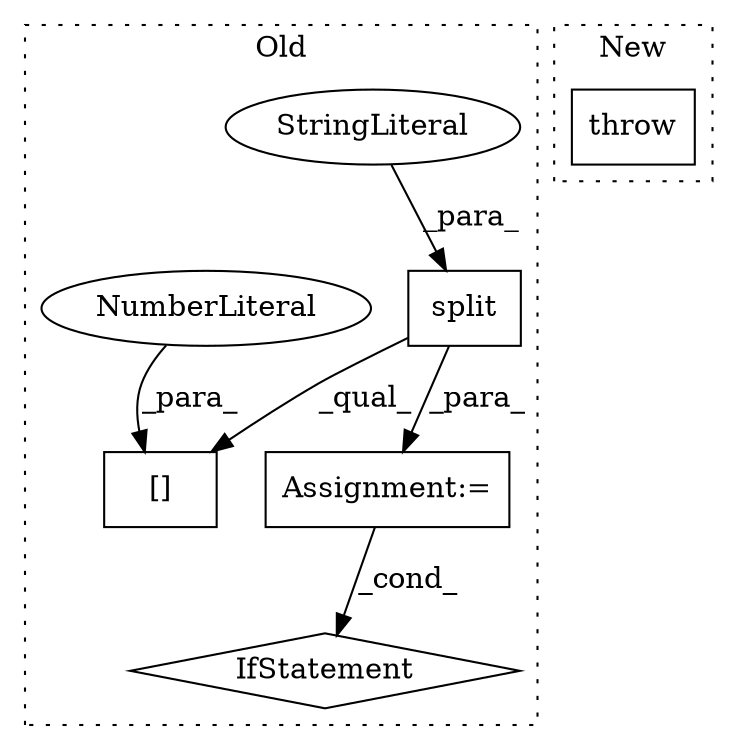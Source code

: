 digraph G {
subgraph cluster0 {
1 [label="split" a="32" s="3946,3955" l="6,1" shape="box"];
3 [label="StringLiteral" a="45" s="3952" l="3" shape="ellipse"];
4 [label="Assignment:=" a="7" s="3992" l="14" shape="box"];
5 [label="[]" a="2" s="4022,4032" l="9,1" shape="box"];
6 [label="NumberLiteral" a="34" s="4031" l="1" shape="ellipse"];
7 [label="IfStatement" a="25" s="4231" l="3" shape="diamond"];
label = "Old";
style="dotted";
}
subgraph cluster1 {
2 [label="throw" a="53" s="3568" l="6" shape="box"];
label = "New";
style="dotted";
}
1 -> 4 [label="_para_"];
1 -> 5 [label="_qual_"];
3 -> 1 [label="_para_"];
4 -> 7 [label="_cond_"];
6 -> 5 [label="_para_"];
}